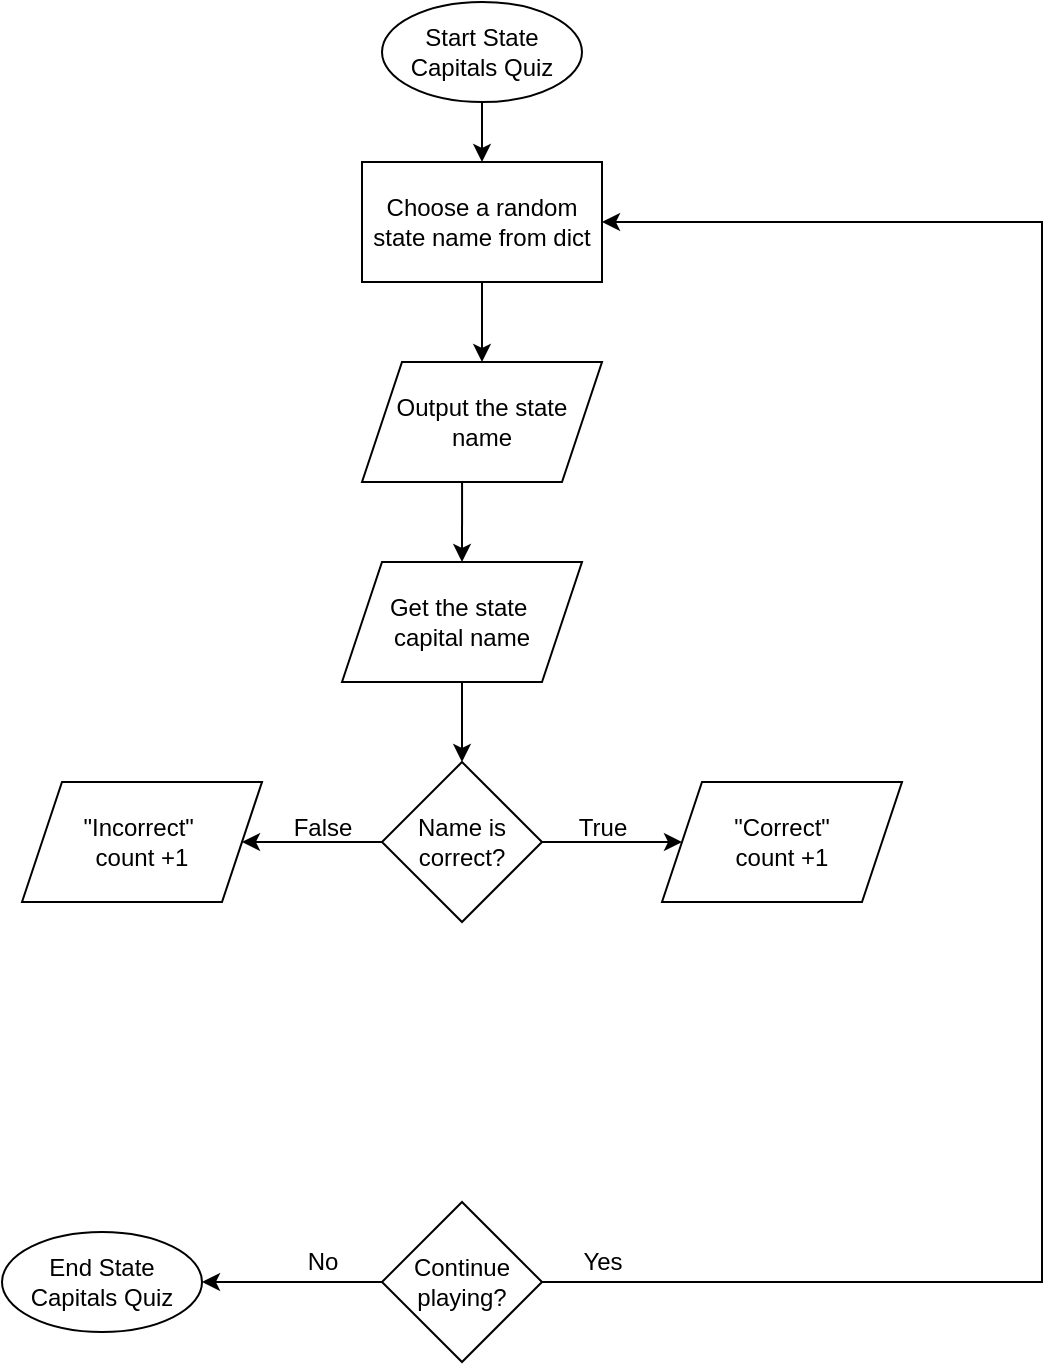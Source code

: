 <mxfile version="24.2.0" type="github">
  <diagram id="C5RBs43oDa-KdzZeNtuy" name="Page-1">
    <mxGraphModel dx="869" dy="557" grid="1" gridSize="10" guides="1" tooltips="1" connect="1" arrows="1" fold="1" page="1" pageScale="1" pageWidth="827" pageHeight="1169" math="0" shadow="0">
      <root>
        <mxCell id="WIyWlLk6GJQsqaUBKTNV-0" />
        <mxCell id="WIyWlLk6GJQsqaUBKTNV-1" parent="WIyWlLk6GJQsqaUBKTNV-0" />
        <mxCell id="7GmShivWzrCuYSc-q1V7-0" value="Start State Capitals Quiz" style="ellipse;whiteSpace=wrap;html=1;" vertex="1" parent="WIyWlLk6GJQsqaUBKTNV-1">
          <mxGeometry x="340" y="10" width="100" height="50" as="geometry" />
        </mxCell>
        <mxCell id="7GmShivWzrCuYSc-q1V7-1" value="" style="endArrow=classic;html=1;rounded=0;exitX=0.5;exitY=1;exitDx=0;exitDy=0;entryX=0.5;entryY=0;entryDx=0;entryDy=0;" edge="1" parent="WIyWlLk6GJQsqaUBKTNV-1" source="7GmShivWzrCuYSc-q1V7-0" target="7GmShivWzrCuYSc-q1V7-4">
          <mxGeometry width="50" height="50" relative="1" as="geometry">
            <mxPoint x="390" y="320" as="sourcePoint" />
            <mxPoint x="390" y="110" as="targetPoint" />
          </mxGeometry>
        </mxCell>
        <mxCell id="7GmShivWzrCuYSc-q1V7-2" value="End State Capitals Quiz" style="ellipse;whiteSpace=wrap;html=1;" vertex="1" parent="WIyWlLk6GJQsqaUBKTNV-1">
          <mxGeometry x="150" y="625" width="100" height="50" as="geometry" />
        </mxCell>
        <mxCell id="7GmShivWzrCuYSc-q1V7-3" value="Output the state name" style="shape=parallelogram;perimeter=parallelogramPerimeter;whiteSpace=wrap;html=1;fixedSize=1;" vertex="1" parent="WIyWlLk6GJQsqaUBKTNV-1">
          <mxGeometry x="330" y="190" width="120" height="60" as="geometry" />
        </mxCell>
        <mxCell id="7GmShivWzrCuYSc-q1V7-4" value="Choose a random state name from dict" style="rounded=0;whiteSpace=wrap;html=1;" vertex="1" parent="WIyWlLk6GJQsqaUBKTNV-1">
          <mxGeometry x="330" y="90" width="120" height="60" as="geometry" />
        </mxCell>
        <mxCell id="7GmShivWzrCuYSc-q1V7-5" value="" style="endArrow=classic;html=1;rounded=0;exitX=0.5;exitY=1;exitDx=0;exitDy=0;entryX=0.5;entryY=0;entryDx=0;entryDy=0;" edge="1" parent="WIyWlLk6GJQsqaUBKTNV-1" source="7GmShivWzrCuYSc-q1V7-4" target="7GmShivWzrCuYSc-q1V7-3">
          <mxGeometry width="50" height="50" relative="1" as="geometry">
            <mxPoint x="389.5" y="170" as="sourcePoint" />
            <mxPoint x="390" y="210" as="targetPoint" />
          </mxGeometry>
        </mxCell>
        <mxCell id="7GmShivWzrCuYSc-q1V7-7" value="Get the state&amp;nbsp;&lt;div&gt;capital name&lt;/div&gt;" style="shape=parallelogram;perimeter=parallelogramPerimeter;whiteSpace=wrap;html=1;fixedSize=1;" vertex="1" parent="WIyWlLk6GJQsqaUBKTNV-1">
          <mxGeometry x="320" y="290" width="120" height="60" as="geometry" />
        </mxCell>
        <mxCell id="7GmShivWzrCuYSc-q1V7-8" value="" style="endArrow=classic;html=1;rounded=0;exitX=0.417;exitY=1;exitDx=0;exitDy=0;entryX=0.5;entryY=0;entryDx=0;entryDy=0;exitPerimeter=0;" edge="1" parent="WIyWlLk6GJQsqaUBKTNV-1" source="7GmShivWzrCuYSc-q1V7-3" target="7GmShivWzrCuYSc-q1V7-7">
          <mxGeometry width="50" height="50" relative="1" as="geometry">
            <mxPoint x="500" y="250" as="sourcePoint" />
            <mxPoint x="500" y="300" as="targetPoint" />
          </mxGeometry>
        </mxCell>
        <mxCell id="7GmShivWzrCuYSc-q1V7-13" value="" style="edgeStyle=orthogonalEdgeStyle;rounded=0;orthogonalLoop=1;jettySize=auto;html=1;" edge="1" parent="WIyWlLk6GJQsqaUBKTNV-1" source="7GmShivWzrCuYSc-q1V7-9" target="7GmShivWzrCuYSc-q1V7-12">
          <mxGeometry relative="1" as="geometry" />
        </mxCell>
        <mxCell id="7GmShivWzrCuYSc-q1V7-16" value="" style="edgeStyle=orthogonalEdgeStyle;rounded=0;orthogonalLoop=1;jettySize=auto;html=1;" edge="1" parent="WIyWlLk6GJQsqaUBKTNV-1" source="7GmShivWzrCuYSc-q1V7-9" target="7GmShivWzrCuYSc-q1V7-15">
          <mxGeometry relative="1" as="geometry" />
        </mxCell>
        <mxCell id="7GmShivWzrCuYSc-q1V7-9" value="Name is correct?" style="rhombus;whiteSpace=wrap;html=1;" vertex="1" parent="WIyWlLk6GJQsqaUBKTNV-1">
          <mxGeometry x="340" y="390" width="80" height="80" as="geometry" />
        </mxCell>
        <mxCell id="7GmShivWzrCuYSc-q1V7-12" value="&quot;Correct&quot;&lt;div&gt;count +1&lt;/div&gt;" style="shape=parallelogram;perimeter=parallelogramPerimeter;whiteSpace=wrap;html=1;fixedSize=1;" vertex="1" parent="WIyWlLk6GJQsqaUBKTNV-1">
          <mxGeometry x="480" y="400" width="120" height="60" as="geometry" />
        </mxCell>
        <mxCell id="7GmShivWzrCuYSc-q1V7-14" value="True" style="text;html=1;align=center;verticalAlign=middle;resizable=0;points=[];autosize=1;strokeColor=none;fillColor=none;" vertex="1" parent="WIyWlLk6GJQsqaUBKTNV-1">
          <mxGeometry x="425" y="408" width="50" height="30" as="geometry" />
        </mxCell>
        <mxCell id="7GmShivWzrCuYSc-q1V7-15" value="&quot;Incorrect&quot;&amp;nbsp;&lt;div&gt;count +1&lt;/div&gt;" style="shape=parallelogram;perimeter=parallelogramPerimeter;whiteSpace=wrap;html=1;fixedSize=1;" vertex="1" parent="WIyWlLk6GJQsqaUBKTNV-1">
          <mxGeometry x="160" y="400" width="120" height="60" as="geometry" />
        </mxCell>
        <mxCell id="7GmShivWzrCuYSc-q1V7-17" value="False" style="text;html=1;align=center;verticalAlign=middle;resizable=0;points=[];autosize=1;strokeColor=none;fillColor=none;" vertex="1" parent="WIyWlLk6GJQsqaUBKTNV-1">
          <mxGeometry x="285" y="408" width="50" height="30" as="geometry" />
        </mxCell>
        <mxCell id="7GmShivWzrCuYSc-q1V7-18" value="" style="endArrow=classic;html=1;rounded=0;exitX=0.5;exitY=1;exitDx=0;exitDy=0;entryX=0.5;entryY=0;entryDx=0;entryDy=0;" edge="1" parent="WIyWlLk6GJQsqaUBKTNV-1" source="7GmShivWzrCuYSc-q1V7-7" target="7GmShivWzrCuYSc-q1V7-9">
          <mxGeometry width="50" height="50" relative="1" as="geometry">
            <mxPoint x="390" y="520" as="sourcePoint" />
            <mxPoint x="440" y="470" as="targetPoint" />
          </mxGeometry>
        </mxCell>
        <mxCell id="7GmShivWzrCuYSc-q1V7-19" value="Continue playing?" style="rhombus;whiteSpace=wrap;html=1;" vertex="1" parent="WIyWlLk6GJQsqaUBKTNV-1">
          <mxGeometry x="340" y="610" width="80" height="80" as="geometry" />
        </mxCell>
        <mxCell id="7GmShivWzrCuYSc-q1V7-20" value="" style="endArrow=classic;html=1;rounded=0;exitX=0;exitY=0.5;exitDx=0;exitDy=0;entryX=1;entryY=0.5;entryDx=0;entryDy=0;" edge="1" parent="WIyWlLk6GJQsqaUBKTNV-1" source="7GmShivWzrCuYSc-q1V7-19" target="7GmShivWzrCuYSc-q1V7-2">
          <mxGeometry width="50" height="50" relative="1" as="geometry">
            <mxPoint x="380" y="585" as="sourcePoint" />
            <mxPoint x="250" y="650" as="targetPoint" />
          </mxGeometry>
        </mxCell>
        <mxCell id="7GmShivWzrCuYSc-q1V7-22" value="" style="endArrow=classic;html=1;rounded=0;exitX=1;exitY=0.5;exitDx=0;exitDy=0;entryX=1;entryY=0.5;entryDx=0;entryDy=0;" edge="1" parent="WIyWlLk6GJQsqaUBKTNV-1" source="7GmShivWzrCuYSc-q1V7-19" target="7GmShivWzrCuYSc-q1V7-4">
          <mxGeometry width="50" height="50" relative="1" as="geometry">
            <mxPoint x="440" y="585" as="sourcePoint" />
            <mxPoint x="670" y="30" as="targetPoint" />
            <Array as="points">
              <mxPoint x="670" y="650" />
              <mxPoint x="670" y="120" />
            </Array>
          </mxGeometry>
        </mxCell>
        <mxCell id="7GmShivWzrCuYSc-q1V7-25" value="Yes" style="text;html=1;align=center;verticalAlign=middle;resizable=0;points=[];autosize=1;strokeColor=none;fillColor=none;" vertex="1" parent="WIyWlLk6GJQsqaUBKTNV-1">
          <mxGeometry x="430" y="625" width="40" height="30" as="geometry" />
        </mxCell>
        <mxCell id="7GmShivWzrCuYSc-q1V7-27" value="No" style="text;html=1;align=center;verticalAlign=middle;resizable=0;points=[];autosize=1;strokeColor=none;fillColor=none;" vertex="1" parent="WIyWlLk6GJQsqaUBKTNV-1">
          <mxGeometry x="290" y="625" width="40" height="30" as="geometry" />
        </mxCell>
      </root>
    </mxGraphModel>
  </diagram>
</mxfile>
